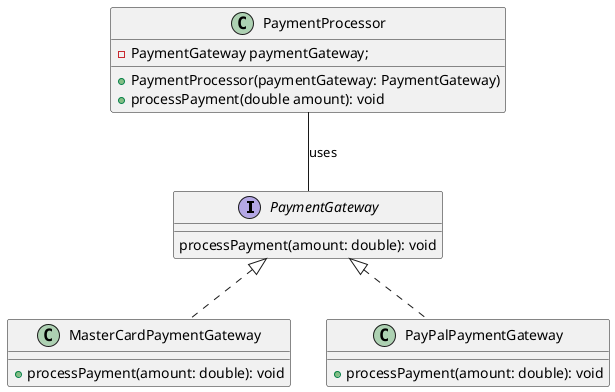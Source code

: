 @startuml

interface PaymentGateway {
  processPayment(amount: double): void
}

class PaymentProcessor {
  - PaymentGateway paymentGateway;
  + PaymentProcessor(paymentGateway: PaymentGateway)
  + processPayment(double amount): void
}

class MasterCardPaymentGateway implements PaymentGateway {
  + processPayment(amount: double): void
}

class PayPalPaymentGateway implements PaymentGateway {
  + processPayment(amount: double): void
}

PaymentProcessor -- PaymentGateway: uses

@enduml